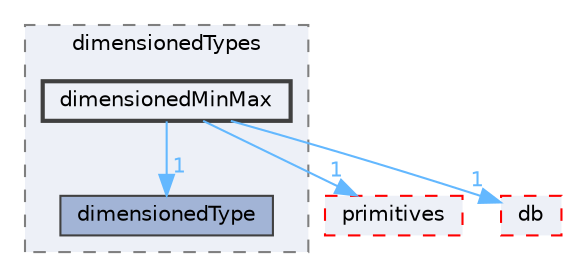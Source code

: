 digraph "src/OpenFOAM/dimensionedTypes/dimensionedMinMax"
{
 // LATEX_PDF_SIZE
  bgcolor="transparent";
  edge [fontname=Helvetica,fontsize=10,labelfontname=Helvetica,labelfontsize=10];
  node [fontname=Helvetica,fontsize=10,shape=box,height=0.2,width=0.4];
  compound=true
  subgraph clusterdir_d4979fdf35c07e0caec68718d229a4b4 {
    graph [ bgcolor="#edf0f7", pencolor="grey50", label="dimensionedTypes", fontname=Helvetica,fontsize=10 style="filled,dashed", URL="dir_d4979fdf35c07e0caec68718d229a4b4.html",tooltip=""]
  dir_10a50275708c74d41843a3aeb8530ab7 [label="dimensionedType", fillcolor="#a2b4d6", color="grey25", style="filled", URL="dir_10a50275708c74d41843a3aeb8530ab7.html",tooltip=""];
  dir_ee16a1be79182850eba6ea4b7ea195cb [label="dimensionedMinMax", fillcolor="#edf0f7", color="grey25", style="filled,bold", URL="dir_ee16a1be79182850eba6ea4b7ea195cb.html",tooltip=""];
  }
  dir_3e50f45338116b169052b428016851aa [label="primitives", fillcolor="#edf0f7", color="red", style="filled,dashed", URL="dir_3e50f45338116b169052b428016851aa.html",tooltip=""];
  dir_63c634f7a7cfd679ac26c67fb30fc32f [label="db", fillcolor="#edf0f7", color="red", style="filled,dashed", URL="dir_63c634f7a7cfd679ac26c67fb30fc32f.html",tooltip=""];
  dir_ee16a1be79182850eba6ea4b7ea195cb->dir_10a50275708c74d41843a3aeb8530ab7 [headlabel="1", labeldistance=1.5 headhref="dir_000939_000948.html" href="dir_000939_000948.html" color="steelblue1" fontcolor="steelblue1"];
  dir_ee16a1be79182850eba6ea4b7ea195cb->dir_3e50f45338116b169052b428016851aa [headlabel="1", labeldistance=1.5 headhref="dir_000939_003069.html" href="dir_000939_003069.html" color="steelblue1" fontcolor="steelblue1"];
  dir_ee16a1be79182850eba6ea4b7ea195cb->dir_63c634f7a7cfd679ac26c67fb30fc32f [headlabel="1", labeldistance=1.5 headhref="dir_000939_000817.html" href="dir_000939_000817.html" color="steelblue1" fontcolor="steelblue1"];
}
